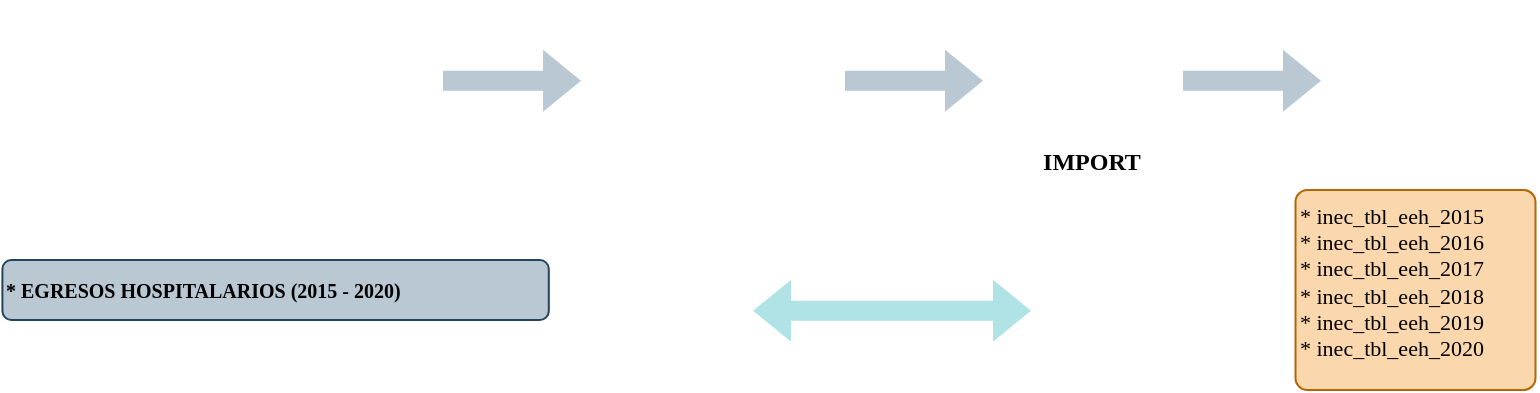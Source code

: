 <mxfile version="21.3.3" type="onedrive">
  <diagram name="Página-1" id="KQfupOX7OGUYnsdRUO_P">
    <mxGraphModel dx="1434" dy="756" grid="1" gridSize="10" guides="1" tooltips="1" connect="1" arrows="1" fold="1" page="1" pageScale="1" pageWidth="827" pageHeight="1169" math="0" shadow="0">
      <root>
        <mxCell id="0" />
        <mxCell id="1" parent="0" />
        <mxCell id="qqLgkhIN7a1XXyQMbN38-1" value="" style="shape=image;verticalLabelPosition=bottom;labelBackgroundColor=default;verticalAlign=middle;aspect=fixed;imageAspect=0;image=https://upload.wikimedia.org/wikipedia/commons/a/a8/Logo_del_INEC_Ecuador.png;" vertex="1" parent="1">
          <mxGeometry x="70" y="100" width="133.6" height="80" as="geometry" />
        </mxCell>
        <mxCell id="qqLgkhIN7a1XXyQMbN38-2" value="" style="shape=flexArrow;endArrow=classic;html=1;rounded=0;verticalAlign=middle;fillColor=#bac8d3;strokeColor=none;" edge="1" parent="1">
          <mxGeometry width="50" height="50" relative="1" as="geometry">
            <mxPoint x="220" y="140.36" as="sourcePoint" />
            <mxPoint x="290" y="140.36" as="targetPoint" />
          </mxGeometry>
        </mxCell>
        <mxCell id="qqLgkhIN7a1XXyQMbN38-3" value="" style="shape=image;verticalLabelPosition=bottom;labelBackgroundColor=default;verticalAlign=middle;aspect=fixed;imageAspect=0;image=https://cdn-icons-png.flaticon.com/512/617/617449.png;" vertex="1" parent="1">
          <mxGeometry x="330" y="110.86" width="60" height="60" as="geometry" />
        </mxCell>
        <mxCell id="qqLgkhIN7a1XXyQMbN38-4" value="" style="shape=flexArrow;endArrow=classic;html=1;rounded=0;verticalAlign=middle;fillColor=#bac8d3;strokeColor=none;" edge="1" parent="1">
          <mxGeometry width="50" height="50" relative="1" as="geometry">
            <mxPoint x="421" y="140.36" as="sourcePoint" />
            <mxPoint x="491" y="140.36" as="targetPoint" />
          </mxGeometry>
        </mxCell>
        <mxCell id="qqLgkhIN7a1XXyQMbN38-6" value="" style="shape=image;verticalLabelPosition=bottom;labelBackgroundColor=default;verticalAlign=middle;aspect=fixed;imageAspect=0;image=https://cdn-icons-png.flaticon.com/512/724/724831.png;" vertex="1" parent="1">
          <mxGeometry x="520" y="115.86" width="50" height="50" as="geometry" />
        </mxCell>
        <mxCell id="qqLgkhIN7a1XXyQMbN38-7" value="IMPORT" style="text;html=1;strokeColor=none;fillColor=none;align=center;verticalAlign=middle;whiteSpace=wrap;rounded=0;fontFamily=Tahoma;fontStyle=1" vertex="1" parent="1">
          <mxGeometry x="515" y="165.86" width="60" height="30" as="geometry" />
        </mxCell>
        <mxCell id="qqLgkhIN7a1XXyQMbN38-8" value="" style="shape=flexArrow;endArrow=classic;html=1;rounded=0;verticalAlign=middle;fillColor=#bac8d3;strokeColor=none;" edge="1" parent="1">
          <mxGeometry width="50" height="50" relative="1" as="geometry">
            <mxPoint x="590" y="140.36" as="sourcePoint" />
            <mxPoint x="660" y="140.36" as="targetPoint" />
          </mxGeometry>
        </mxCell>
        <mxCell id="qqLgkhIN7a1XXyQMbN38-9" value="" style="shape=image;verticalLabelPosition=bottom;labelBackgroundColor=default;verticalAlign=middle;aspect=fixed;imageAspect=0;image=https://www.geomapik.com/wp-content/uploads/2019/09/postgresql-logo-921x1024.png;" vertex="1" parent="1">
          <mxGeometry x="670" y="100" width="73.5" height="81.72" as="geometry" />
        </mxCell>
        <mxCell id="qqLgkhIN7a1XXyQMbN38-10" value="* EGRESOS HOSPITALARIOS (2015 - 2020)" style="text;html=1;strokeColor=#23445d;fillColor=#bac8d3;align=left;verticalAlign=middle;whiteSpace=wrap;rounded=1;fontStyle=1;fontFamily=Verdana;fontSize=10;" vertex="1" parent="1">
          <mxGeometry x="0.2" y="230.0" width="273.2" height="30" as="geometry" />
        </mxCell>
        <mxCell id="qqLgkhIN7a1XXyQMbN38-11" value="* inec_tbl_eeh_2015&lt;br style=&quot;font-size: 11px;&quot;&gt;* inec_tbl_eeh_2016&lt;br style=&quot;font-size: 11px;&quot;&gt;* inec_tbl_eeh_2017&lt;br style=&quot;font-size: 11px;&quot;&gt;* inec_tbl_eeh_2018&lt;br style=&quot;font-size: 11px;&quot;&gt;* inec_tbl_eeh_2019&lt;br style=&quot;font-size: 11px;&quot;&gt;* inec_tbl_eeh_2020" style="text;whiteSpace=wrap;html=1;fontFamily=Tahoma;fontSize=11;labelBackgroundColor=none;labelBorderColor=none;fillColor=#fad7ac;strokeColor=#b46504;rounded=1;arcSize=6;" vertex="1" parent="1">
          <mxGeometry x="646.75" y="195.0" width="120" height="100" as="geometry" />
        </mxCell>
        <mxCell id="qqLgkhIN7a1XXyQMbN38-13" value="" style="shape=flexArrow;endArrow=classic;startArrow=classic;html=1;rounded=0;fillColor=#b0e3e6;strokeColor=none;" edge="1" parent="1">
          <mxGeometry width="100" height="100" relative="1" as="geometry">
            <mxPoint x="375" y="255.36" as="sourcePoint" />
            <mxPoint x="515" y="255.36" as="targetPoint" />
          </mxGeometry>
        </mxCell>
      </root>
    </mxGraphModel>
  </diagram>
</mxfile>

